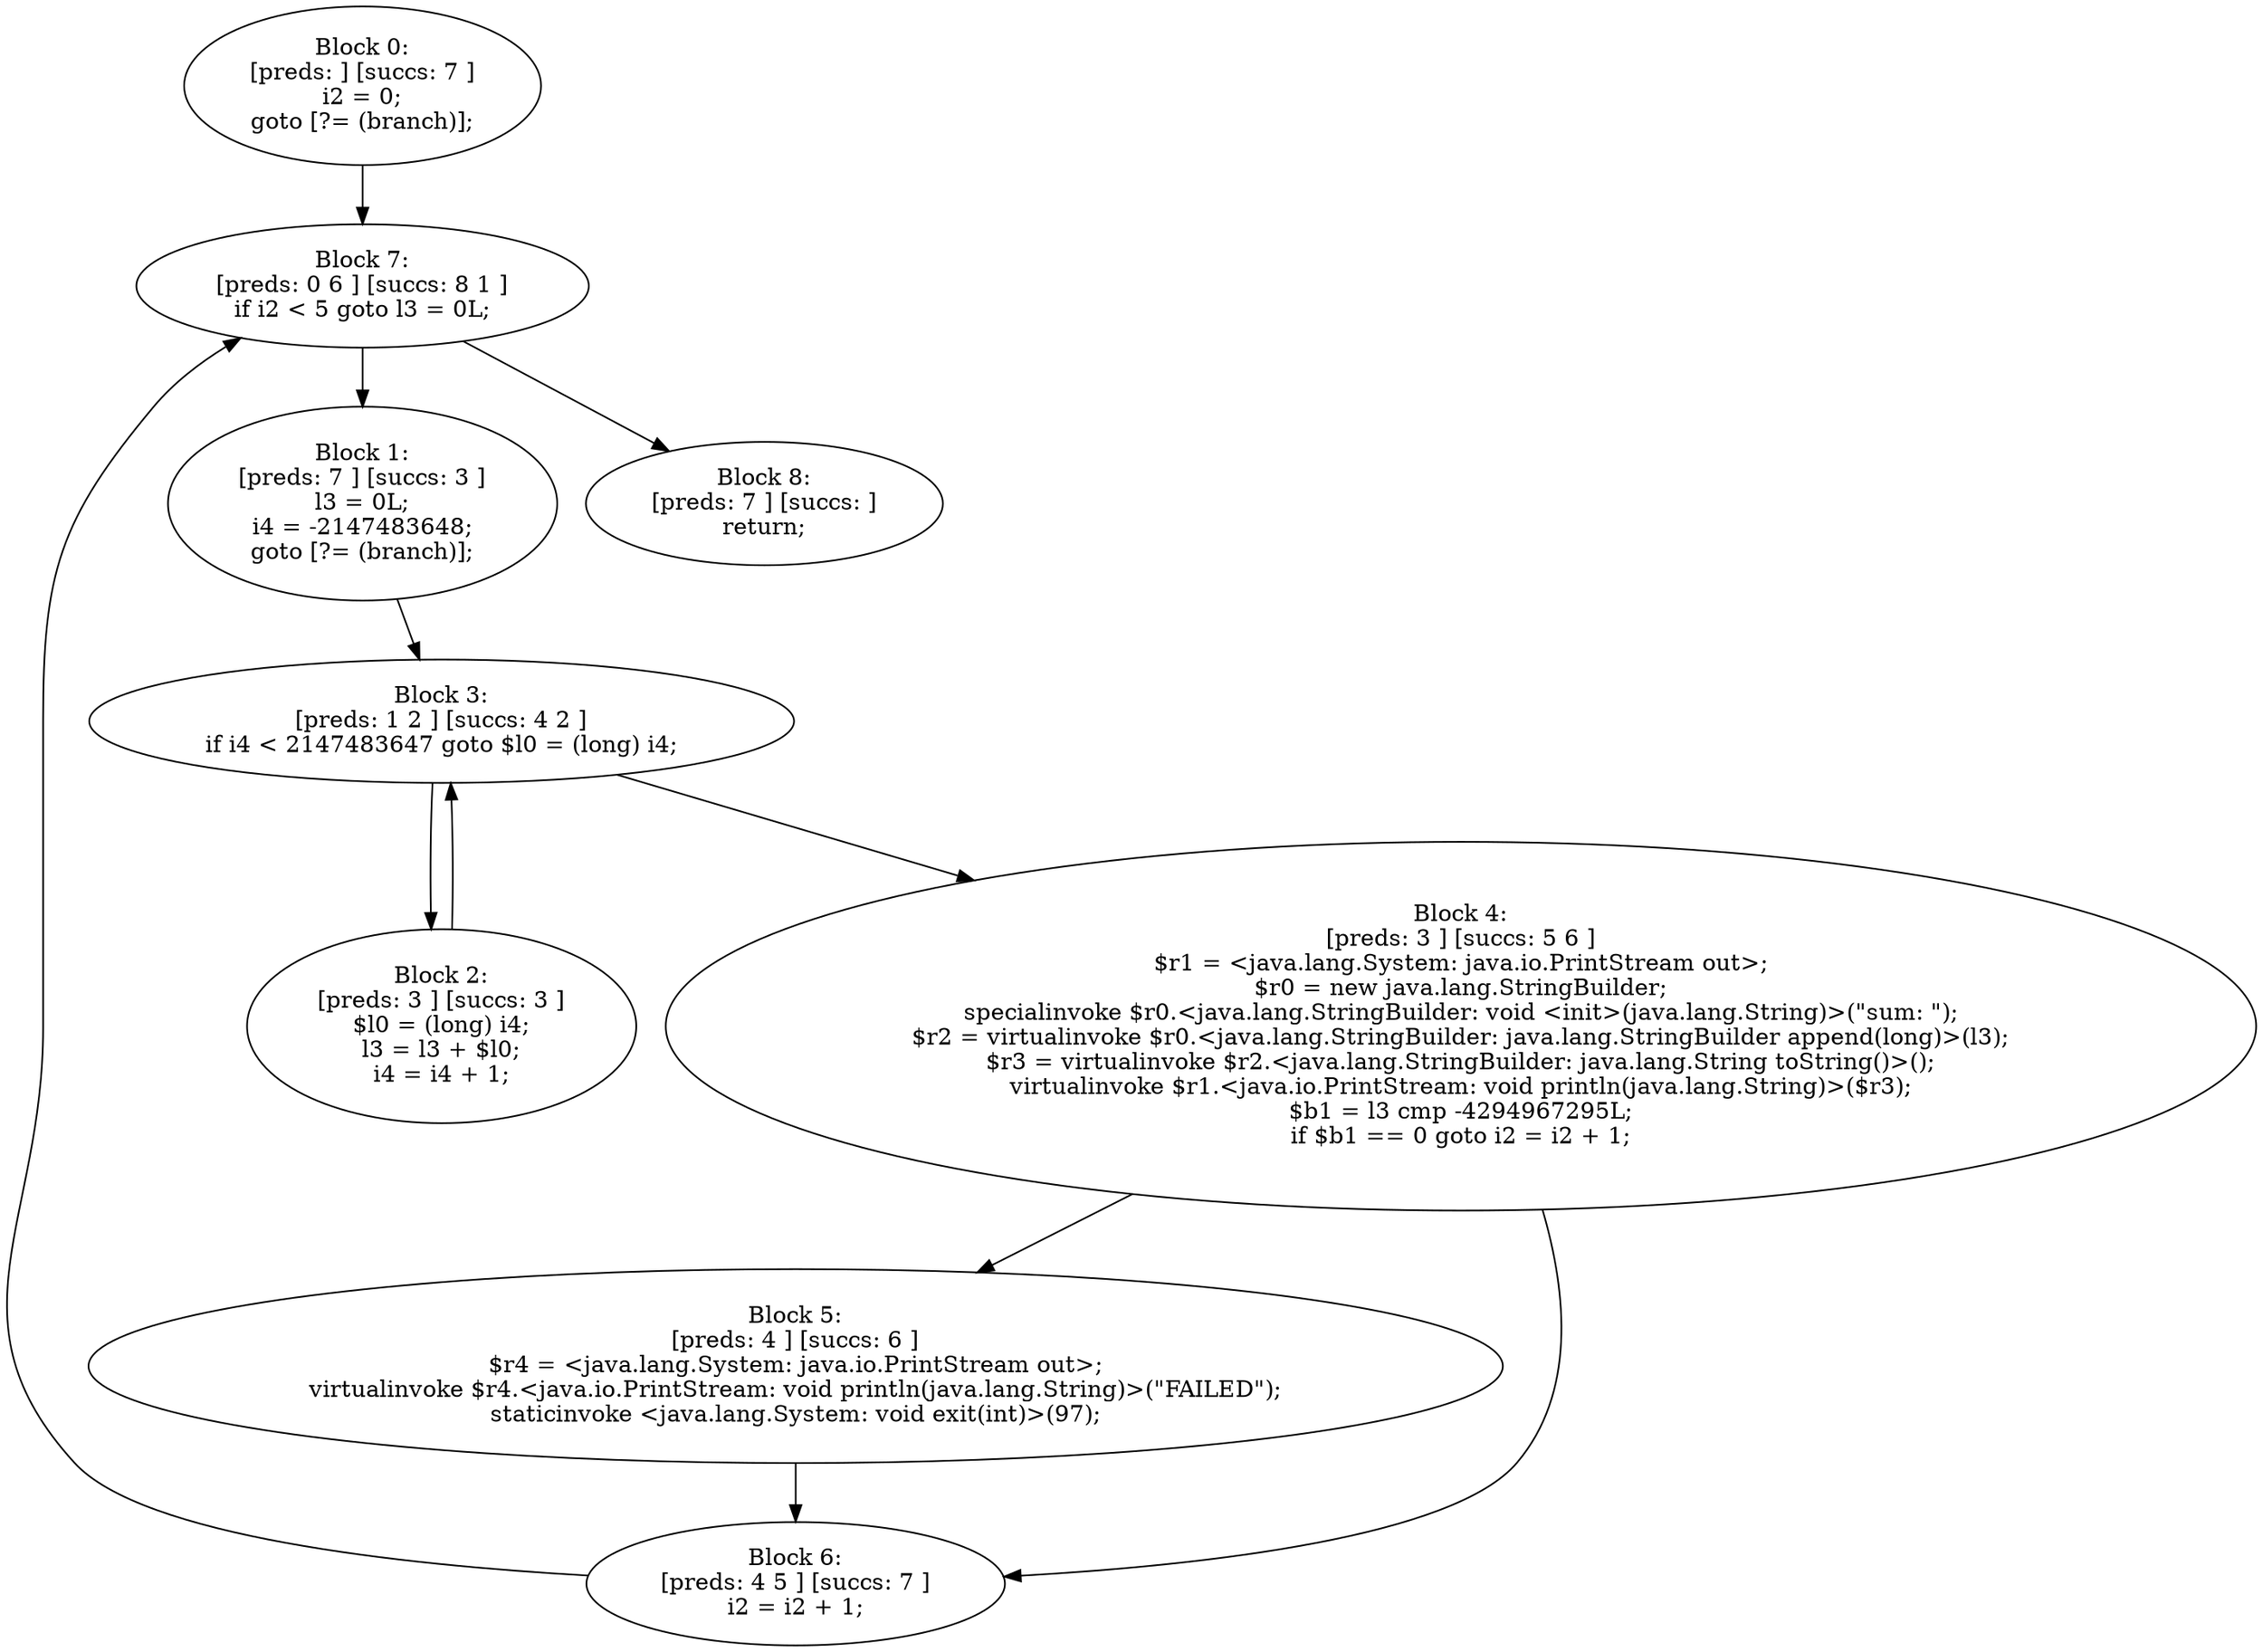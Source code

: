 digraph "unitGraph" {
    "Block 0:
[preds: ] [succs: 7 ]
i2 = 0;
goto [?= (branch)];
"
    "Block 1:
[preds: 7 ] [succs: 3 ]
l3 = 0L;
i4 = -2147483648;
goto [?= (branch)];
"
    "Block 2:
[preds: 3 ] [succs: 3 ]
$l0 = (long) i4;
l3 = l3 + $l0;
i4 = i4 + 1;
"
    "Block 3:
[preds: 1 2 ] [succs: 4 2 ]
if i4 < 2147483647 goto $l0 = (long) i4;
"
    "Block 4:
[preds: 3 ] [succs: 5 6 ]
$r1 = <java.lang.System: java.io.PrintStream out>;
$r0 = new java.lang.StringBuilder;
specialinvoke $r0.<java.lang.StringBuilder: void <init>(java.lang.String)>(\"sum: \");
$r2 = virtualinvoke $r0.<java.lang.StringBuilder: java.lang.StringBuilder append(long)>(l3);
$r3 = virtualinvoke $r2.<java.lang.StringBuilder: java.lang.String toString()>();
virtualinvoke $r1.<java.io.PrintStream: void println(java.lang.String)>($r3);
$b1 = l3 cmp -4294967295L;
if $b1 == 0 goto i2 = i2 + 1;
"
    "Block 5:
[preds: 4 ] [succs: 6 ]
$r4 = <java.lang.System: java.io.PrintStream out>;
virtualinvoke $r4.<java.io.PrintStream: void println(java.lang.String)>(\"FAILED\");
staticinvoke <java.lang.System: void exit(int)>(97);
"
    "Block 6:
[preds: 4 5 ] [succs: 7 ]
i2 = i2 + 1;
"
    "Block 7:
[preds: 0 6 ] [succs: 8 1 ]
if i2 < 5 goto l3 = 0L;
"
    "Block 8:
[preds: 7 ] [succs: ]
return;
"
    "Block 0:
[preds: ] [succs: 7 ]
i2 = 0;
goto [?= (branch)];
"->"Block 7:
[preds: 0 6 ] [succs: 8 1 ]
if i2 < 5 goto l3 = 0L;
";
    "Block 1:
[preds: 7 ] [succs: 3 ]
l3 = 0L;
i4 = -2147483648;
goto [?= (branch)];
"->"Block 3:
[preds: 1 2 ] [succs: 4 2 ]
if i4 < 2147483647 goto $l0 = (long) i4;
";
    "Block 2:
[preds: 3 ] [succs: 3 ]
$l0 = (long) i4;
l3 = l3 + $l0;
i4 = i4 + 1;
"->"Block 3:
[preds: 1 2 ] [succs: 4 2 ]
if i4 < 2147483647 goto $l0 = (long) i4;
";
    "Block 3:
[preds: 1 2 ] [succs: 4 2 ]
if i4 < 2147483647 goto $l0 = (long) i4;
"->"Block 4:
[preds: 3 ] [succs: 5 6 ]
$r1 = <java.lang.System: java.io.PrintStream out>;
$r0 = new java.lang.StringBuilder;
specialinvoke $r0.<java.lang.StringBuilder: void <init>(java.lang.String)>(\"sum: \");
$r2 = virtualinvoke $r0.<java.lang.StringBuilder: java.lang.StringBuilder append(long)>(l3);
$r3 = virtualinvoke $r2.<java.lang.StringBuilder: java.lang.String toString()>();
virtualinvoke $r1.<java.io.PrintStream: void println(java.lang.String)>($r3);
$b1 = l3 cmp -4294967295L;
if $b1 == 0 goto i2 = i2 + 1;
";
    "Block 3:
[preds: 1 2 ] [succs: 4 2 ]
if i4 < 2147483647 goto $l0 = (long) i4;
"->"Block 2:
[preds: 3 ] [succs: 3 ]
$l0 = (long) i4;
l3 = l3 + $l0;
i4 = i4 + 1;
";
    "Block 4:
[preds: 3 ] [succs: 5 6 ]
$r1 = <java.lang.System: java.io.PrintStream out>;
$r0 = new java.lang.StringBuilder;
specialinvoke $r0.<java.lang.StringBuilder: void <init>(java.lang.String)>(\"sum: \");
$r2 = virtualinvoke $r0.<java.lang.StringBuilder: java.lang.StringBuilder append(long)>(l3);
$r3 = virtualinvoke $r2.<java.lang.StringBuilder: java.lang.String toString()>();
virtualinvoke $r1.<java.io.PrintStream: void println(java.lang.String)>($r3);
$b1 = l3 cmp -4294967295L;
if $b1 == 0 goto i2 = i2 + 1;
"->"Block 5:
[preds: 4 ] [succs: 6 ]
$r4 = <java.lang.System: java.io.PrintStream out>;
virtualinvoke $r4.<java.io.PrintStream: void println(java.lang.String)>(\"FAILED\");
staticinvoke <java.lang.System: void exit(int)>(97);
";
    "Block 4:
[preds: 3 ] [succs: 5 6 ]
$r1 = <java.lang.System: java.io.PrintStream out>;
$r0 = new java.lang.StringBuilder;
specialinvoke $r0.<java.lang.StringBuilder: void <init>(java.lang.String)>(\"sum: \");
$r2 = virtualinvoke $r0.<java.lang.StringBuilder: java.lang.StringBuilder append(long)>(l3);
$r3 = virtualinvoke $r2.<java.lang.StringBuilder: java.lang.String toString()>();
virtualinvoke $r1.<java.io.PrintStream: void println(java.lang.String)>($r3);
$b1 = l3 cmp -4294967295L;
if $b1 == 0 goto i2 = i2 + 1;
"->"Block 6:
[preds: 4 5 ] [succs: 7 ]
i2 = i2 + 1;
";
    "Block 5:
[preds: 4 ] [succs: 6 ]
$r4 = <java.lang.System: java.io.PrintStream out>;
virtualinvoke $r4.<java.io.PrintStream: void println(java.lang.String)>(\"FAILED\");
staticinvoke <java.lang.System: void exit(int)>(97);
"->"Block 6:
[preds: 4 5 ] [succs: 7 ]
i2 = i2 + 1;
";
    "Block 6:
[preds: 4 5 ] [succs: 7 ]
i2 = i2 + 1;
"->"Block 7:
[preds: 0 6 ] [succs: 8 1 ]
if i2 < 5 goto l3 = 0L;
";
    "Block 7:
[preds: 0 6 ] [succs: 8 1 ]
if i2 < 5 goto l3 = 0L;
"->"Block 8:
[preds: 7 ] [succs: ]
return;
";
    "Block 7:
[preds: 0 6 ] [succs: 8 1 ]
if i2 < 5 goto l3 = 0L;
"->"Block 1:
[preds: 7 ] [succs: 3 ]
l3 = 0L;
i4 = -2147483648;
goto [?= (branch)];
";
}

